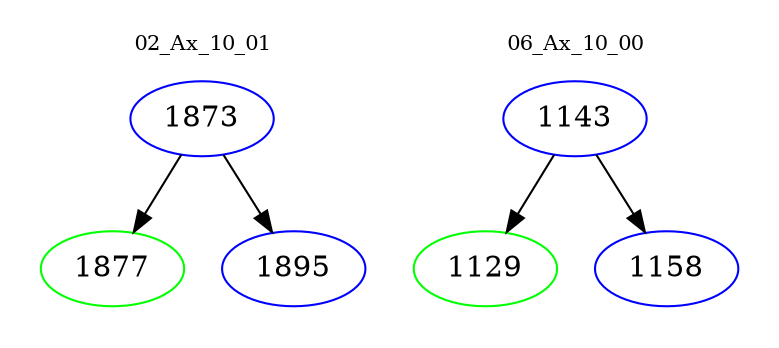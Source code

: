 digraph{
subgraph cluster_0 {
color = white
label = "02_Ax_10_01";
fontsize=10;
T0_1873 [label="1873", color="blue"]
T0_1873 -> T0_1877 [color="black"]
T0_1877 [label="1877", color="green"]
T0_1873 -> T0_1895 [color="black"]
T0_1895 [label="1895", color="blue"]
}
subgraph cluster_1 {
color = white
label = "06_Ax_10_00";
fontsize=10;
T1_1143 [label="1143", color="blue"]
T1_1143 -> T1_1129 [color="black"]
T1_1129 [label="1129", color="green"]
T1_1143 -> T1_1158 [color="black"]
T1_1158 [label="1158", color="blue"]
}
}
